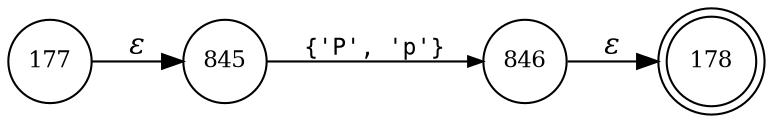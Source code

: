 digraph ATN {
rankdir=LR;
s178[fontsize=11, label="178", shape=doublecircle, fixedsize=true, width=.6];
s177[fontsize=11,label="177", shape=circle, fixedsize=true, width=.55, peripheries=1];
s845[fontsize=11,label="845", shape=circle, fixedsize=true, width=.55, peripheries=1];
s846[fontsize=11,label="846", shape=circle, fixedsize=true, width=.55, peripheries=1];
s177 -> s845 [fontname="Times-Italic", label="&epsilon;"];
s845 -> s846 [fontsize=11, fontname="Courier", arrowsize=.7, label = "{'P', 'p'}", arrowhead = normal];
s846 -> s178 [fontname="Times-Italic", label="&epsilon;"];
}